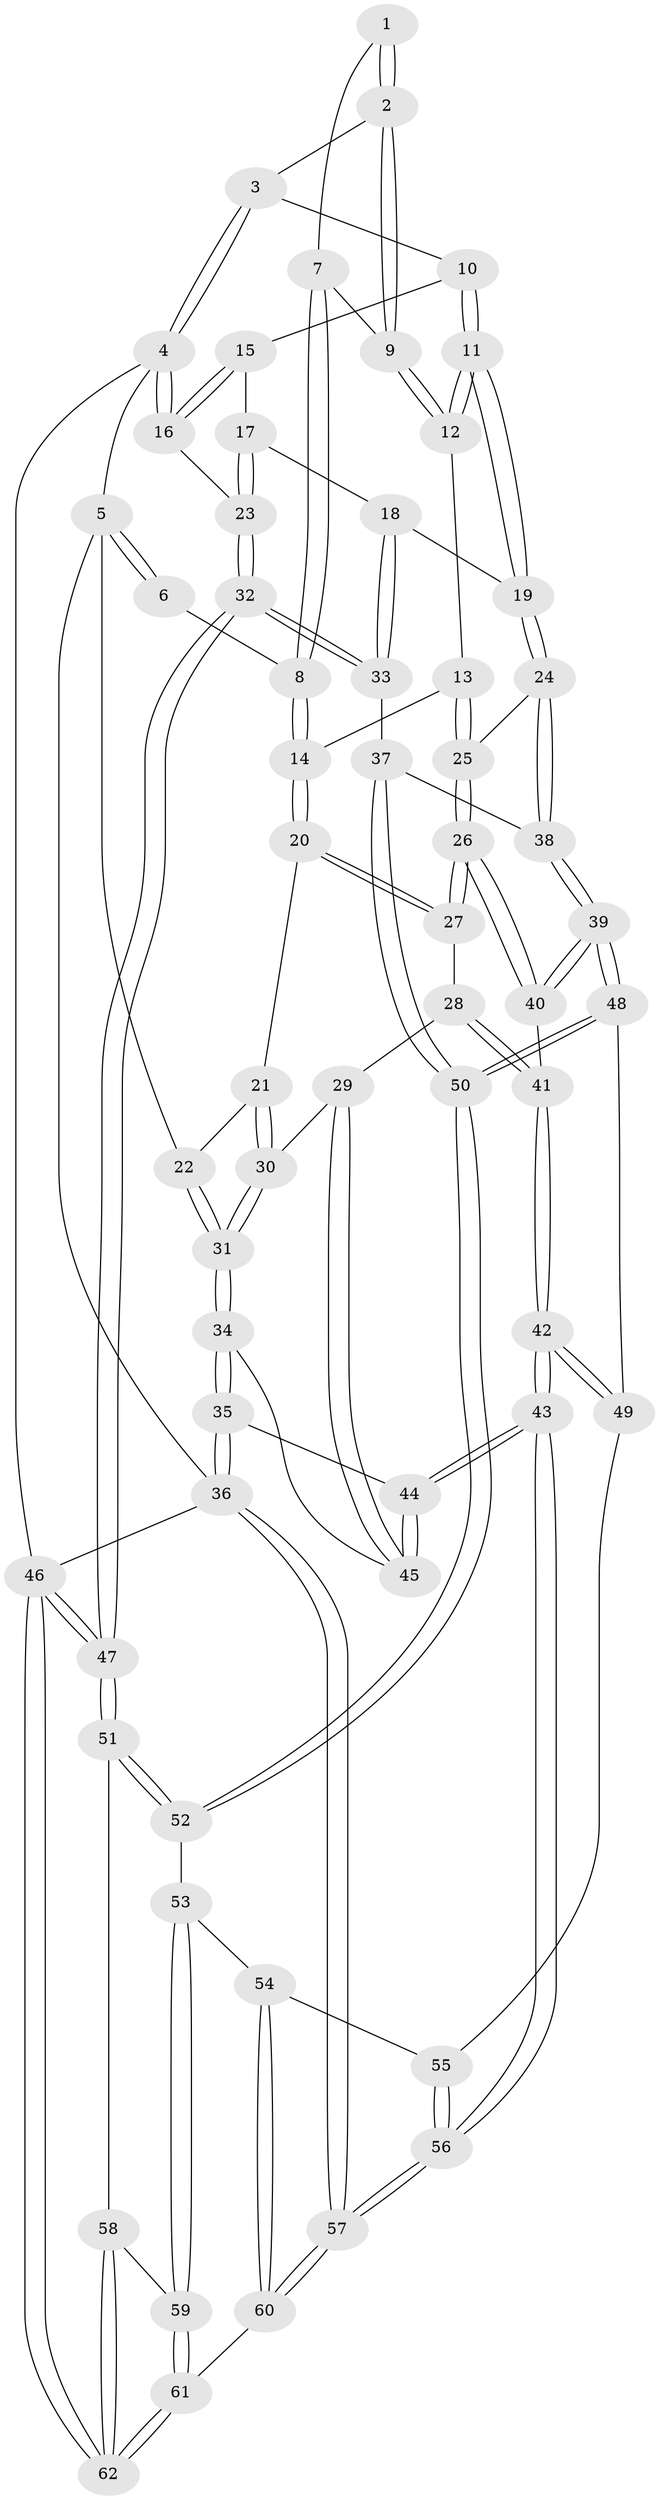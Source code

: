 // coarse degree distribution, {3: 0.21621621621621623, 5: 0.21621621621621623, 4: 0.5405405405405406, 6: 0.02702702702702703}
// Generated by graph-tools (version 1.1) at 2025/52/02/27/25 19:52:42]
// undirected, 62 vertices, 152 edges
graph export_dot {
graph [start="1"]
  node [color=gray90,style=filled];
  1 [pos="+0.5613559402964562+0"];
  2 [pos="+0.7208521384458252+0"];
  3 [pos="+0.7348990184827805+0"];
  4 [pos="+1+0"];
  5 [pos="+0+0"];
  6 [pos="+0.3873892691822116+0"];
  7 [pos="+0.5375477874280271+0.013571166295636452"];
  8 [pos="+0.43533273773892367+0.10530011474732631"];
  9 [pos="+0.6073582984266807+0.11383938781817177"];
  10 [pos="+0.8056798424440231+0.08703089336122835"];
  11 [pos="+0.7135569223768332+0.1809235792050082"];
  12 [pos="+0.6068240142375508+0.14045544716961647"];
  13 [pos="+0.5160572106777265+0.174286444700252"];
  14 [pos="+0.4275627976760446+0.1812442015481403"];
  15 [pos="+0.810095846346837+0.08847057063833946"];
  16 [pos="+1+0"];
  17 [pos="+0.9311392388997586+0.19527439254383253"];
  18 [pos="+0.778151357007152+0.31461408059187645"];
  19 [pos="+0.742073538330111+0.3135995515009777"];
  20 [pos="+0.4165933817230188+0.18965089270706334"];
  21 [pos="+0.3758590335399134+0.1773423465869563"];
  22 [pos="+0+0"];
  23 [pos="+1+0.24357988588945947"];
  24 [pos="+0.7358858306490971+0.3218717766143604"];
  25 [pos="+0.6125255607745244+0.32676170729985093"];
  26 [pos="+0.4998970714051262+0.39524806852849315"];
  27 [pos="+0.4134457923827277+0.285632443079684"];
  28 [pos="+0.30699143283742936+0.3734146210753445"];
  29 [pos="+0.30567768024924546+0.3736675700786193"];
  30 [pos="+0.09690575816804449+0.29186620459941237"];
  31 [pos="+0+0.288692136180403"];
  32 [pos="+1+0.4546336371700788"];
  33 [pos="+1+0.4463240811777777"];
  34 [pos="+0+0.3410848731946005"];
  35 [pos="+0+0.5152117594046994"];
  36 [pos="+0+1"];
  37 [pos="+0.7514284582552802+0.5004043763026241"];
  38 [pos="+0.7194151512840894+0.4478463541110905"];
  39 [pos="+0.5346614478832117+0.49042059356141"];
  40 [pos="+0.5075567038631228+0.4664078297996172"];
  41 [pos="+0.390797202149617+0.5123174105121284"];
  42 [pos="+0.2920510525639638+0.6353519375578057"];
  43 [pos="+0.27706418137825595+0.6436103263883551"];
  44 [pos="+0.24376148546791376+0.6169087944009457"];
  45 [pos="+0.25957211594889273+0.4568513086207198"];
  46 [pos="+1+1"];
  47 [pos="+1+0.6653366355182392"];
  48 [pos="+0.5559239308959808+0.5925518084761285"];
  49 [pos="+0.5149639918776302+0.6485920858117371"];
  50 [pos="+0.7478598605907378+0.6543051184746331"];
  51 [pos="+0.958120541257011+0.7222283917390234"];
  52 [pos="+0.7540700342230146+0.6652983399461064"];
  53 [pos="+0.7025222597227752+0.7348910992484404"];
  54 [pos="+0.5870620138866194+0.770840061585644"];
  55 [pos="+0.5240684529367835+0.7188203932432019"];
  56 [pos="+0.281879884781932+0.893852693107781"];
  57 [pos="+0.23256735197210854+1"];
  58 [pos="+0.8636559940735369+0.8767448345718596"];
  59 [pos="+0.7207459852195036+0.9464057221605123"];
  60 [pos="+0.5064499902332051+1"];
  61 [pos="+0.6070688041923149+1"];
  62 [pos="+1+1"];
  1 -- 2;
  1 -- 2;
  1 -- 7;
  2 -- 3;
  2 -- 9;
  2 -- 9;
  3 -- 4;
  3 -- 4;
  3 -- 10;
  4 -- 5;
  4 -- 16;
  4 -- 16;
  4 -- 46;
  5 -- 6;
  5 -- 6;
  5 -- 22;
  5 -- 36;
  6 -- 8;
  7 -- 8;
  7 -- 8;
  7 -- 9;
  8 -- 14;
  8 -- 14;
  9 -- 12;
  9 -- 12;
  10 -- 11;
  10 -- 11;
  10 -- 15;
  11 -- 12;
  11 -- 12;
  11 -- 19;
  11 -- 19;
  12 -- 13;
  13 -- 14;
  13 -- 25;
  13 -- 25;
  14 -- 20;
  14 -- 20;
  15 -- 16;
  15 -- 16;
  15 -- 17;
  16 -- 23;
  17 -- 18;
  17 -- 23;
  17 -- 23;
  18 -- 19;
  18 -- 33;
  18 -- 33;
  19 -- 24;
  19 -- 24;
  20 -- 21;
  20 -- 27;
  20 -- 27;
  21 -- 22;
  21 -- 30;
  21 -- 30;
  22 -- 31;
  22 -- 31;
  23 -- 32;
  23 -- 32;
  24 -- 25;
  24 -- 38;
  24 -- 38;
  25 -- 26;
  25 -- 26;
  26 -- 27;
  26 -- 27;
  26 -- 40;
  26 -- 40;
  27 -- 28;
  28 -- 29;
  28 -- 41;
  28 -- 41;
  29 -- 30;
  29 -- 45;
  29 -- 45;
  30 -- 31;
  30 -- 31;
  31 -- 34;
  31 -- 34;
  32 -- 33;
  32 -- 33;
  32 -- 47;
  32 -- 47;
  33 -- 37;
  34 -- 35;
  34 -- 35;
  34 -- 45;
  35 -- 36;
  35 -- 36;
  35 -- 44;
  36 -- 57;
  36 -- 57;
  36 -- 46;
  37 -- 38;
  37 -- 50;
  37 -- 50;
  38 -- 39;
  38 -- 39;
  39 -- 40;
  39 -- 40;
  39 -- 48;
  39 -- 48;
  40 -- 41;
  41 -- 42;
  41 -- 42;
  42 -- 43;
  42 -- 43;
  42 -- 49;
  42 -- 49;
  43 -- 44;
  43 -- 44;
  43 -- 56;
  43 -- 56;
  44 -- 45;
  44 -- 45;
  46 -- 47;
  46 -- 47;
  46 -- 62;
  46 -- 62;
  47 -- 51;
  47 -- 51;
  48 -- 49;
  48 -- 50;
  48 -- 50;
  49 -- 55;
  50 -- 52;
  50 -- 52;
  51 -- 52;
  51 -- 52;
  51 -- 58;
  52 -- 53;
  53 -- 54;
  53 -- 59;
  53 -- 59;
  54 -- 55;
  54 -- 60;
  54 -- 60;
  55 -- 56;
  55 -- 56;
  56 -- 57;
  56 -- 57;
  57 -- 60;
  57 -- 60;
  58 -- 59;
  58 -- 62;
  58 -- 62;
  59 -- 61;
  59 -- 61;
  60 -- 61;
  61 -- 62;
  61 -- 62;
}
